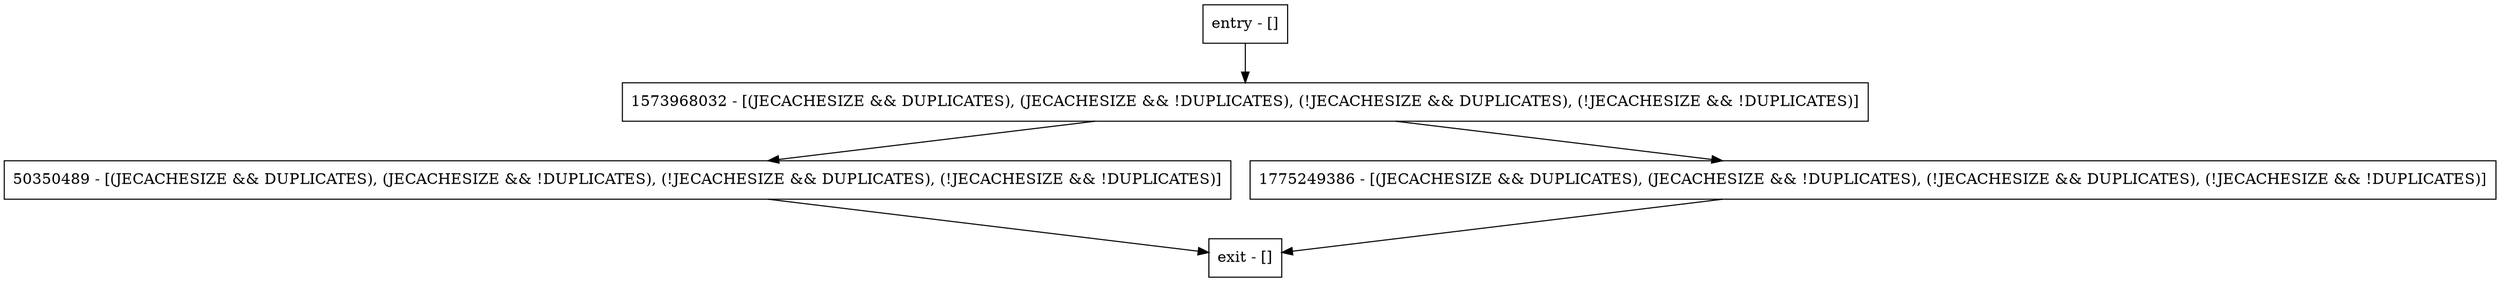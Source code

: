 digraph getSize {
node [shape=record];
50350489 [label="50350489 - [(JECACHESIZE && DUPLICATES), (JECACHESIZE && !DUPLICATES), (!JECACHESIZE && DUPLICATES), (!JECACHESIZE && !DUPLICATES)]"];
entry [label="entry - []"];
exit [label="exit - []"];
1775249386 [label="1775249386 - [(JECACHESIZE && DUPLICATES), (JECACHESIZE && !DUPLICATES), (!JECACHESIZE && DUPLICATES), (!JECACHESIZE && !DUPLICATES)]"];
1573968032 [label="1573968032 - [(JECACHESIZE && DUPLICATES), (JECACHESIZE && !DUPLICATES), (!JECACHESIZE && DUPLICATES), (!JECACHESIZE && !DUPLICATES)]"];
entry;
exit;
50350489 -> exit;
entry -> 1573968032;
1775249386 -> exit;
1573968032 -> 50350489;
1573968032 -> 1775249386;
}
